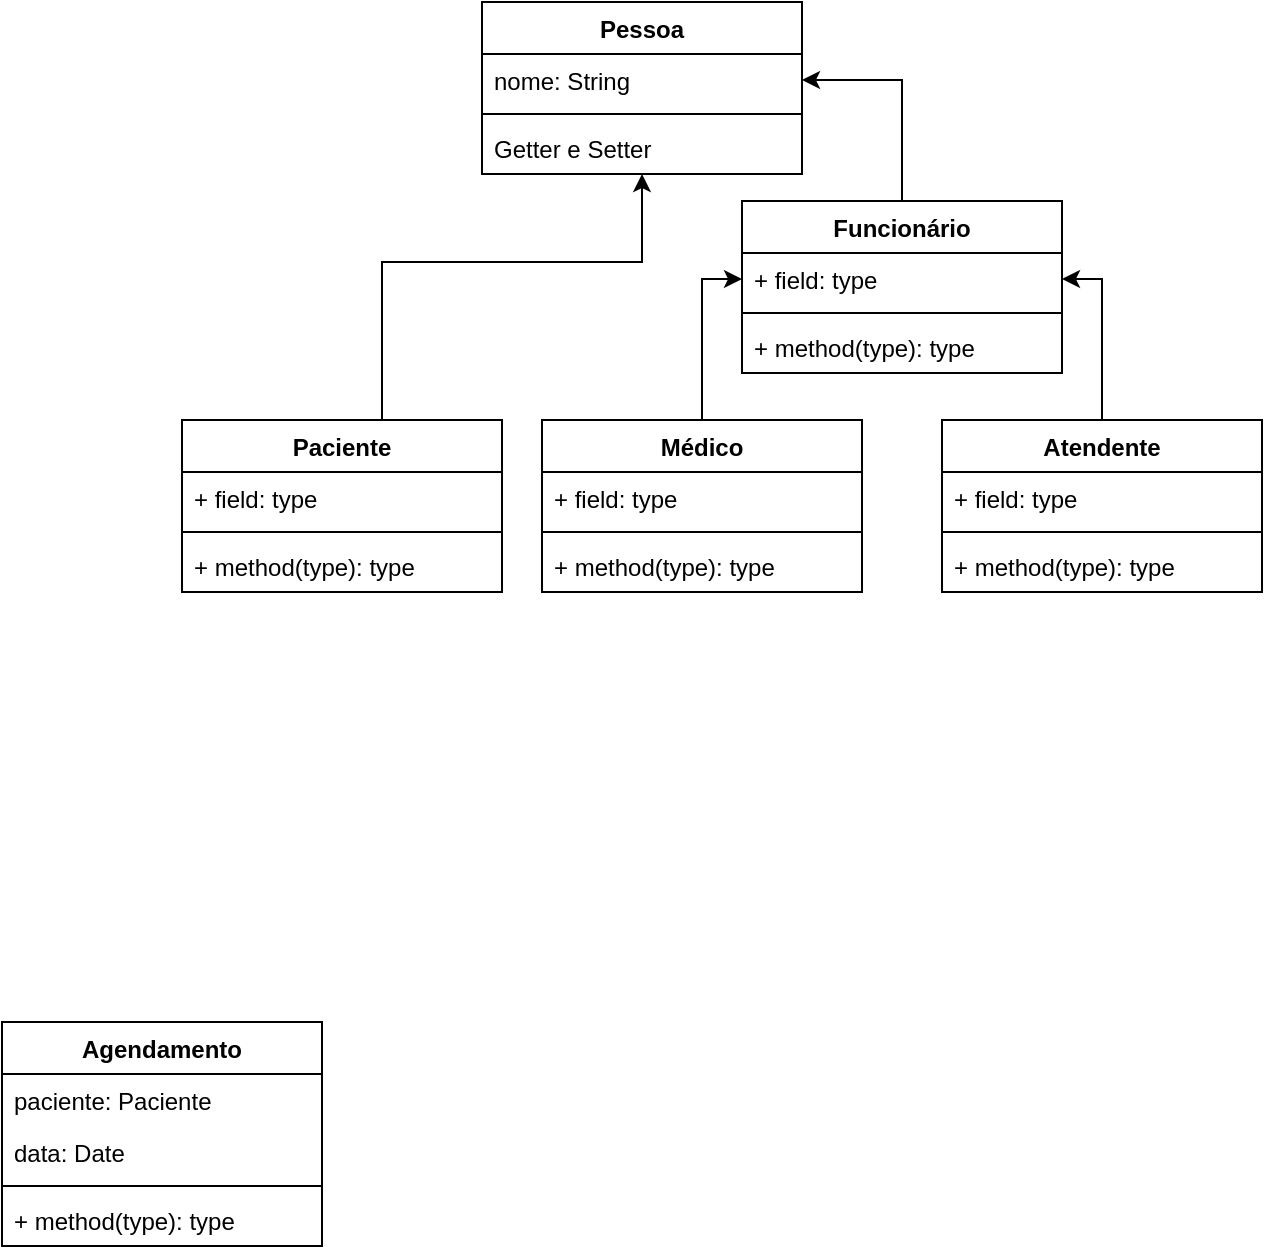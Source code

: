 <mxfile version="12.0.2" type="github" pages="1"><diagram id="ERxTOW4LmEn2Jtx4PXD8" name="Page-1"><mxGraphModel dx="1360" dy="802" grid="1" gridSize="10" guides="1" tooltips="1" connect="1" arrows="1" fold="1" page="1" pageScale="1" pageWidth="850" pageHeight="1100" math="0" shadow="0"><root><mxCell id="0"/><mxCell id="1" parent="0"/><mxCell id="YiNwjbArZB3FMrnhYyiu-1" value="Paciente" style="swimlane;fontStyle=1;align=center;verticalAlign=top;childLayout=stackLayout;horizontal=1;startSize=26;horizontalStack=0;resizeParent=1;resizeParentMax=0;resizeLast=0;collapsible=1;marginBottom=0;" parent="1" vertex="1"><mxGeometry x="260" y="289" width="160" height="86" as="geometry"/></mxCell><mxCell id="YiNwjbArZB3FMrnhYyiu-2" value="+ field: type" style="text;strokeColor=none;fillColor=none;align=left;verticalAlign=top;spacingLeft=4;spacingRight=4;overflow=hidden;rotatable=0;points=[[0,0.5],[1,0.5]];portConstraint=eastwest;" parent="YiNwjbArZB3FMrnhYyiu-1" vertex="1"><mxGeometry y="26" width="160" height="26" as="geometry"/></mxCell><mxCell id="YiNwjbArZB3FMrnhYyiu-3" value="" style="line;strokeWidth=1;fillColor=none;align=left;verticalAlign=middle;spacingTop=-1;spacingLeft=3;spacingRight=3;rotatable=0;labelPosition=right;points=[];portConstraint=eastwest;" parent="YiNwjbArZB3FMrnhYyiu-1" vertex="1"><mxGeometry y="52" width="160" height="8" as="geometry"/></mxCell><mxCell id="YiNwjbArZB3FMrnhYyiu-4" value="+ method(type): type" style="text;strokeColor=none;fillColor=none;align=left;verticalAlign=top;spacingLeft=4;spacingRight=4;overflow=hidden;rotatable=0;points=[[0,0.5],[1,0.5]];portConstraint=eastwest;" parent="YiNwjbArZB3FMrnhYyiu-1" vertex="1"><mxGeometry y="60" width="160" height="26" as="geometry"/></mxCell><mxCell id="YiNwjbArZB3FMrnhYyiu-6" value="Funcionário" style="swimlane;fontStyle=1;align=center;verticalAlign=top;childLayout=stackLayout;horizontal=1;startSize=26;horizontalStack=0;resizeParent=1;resizeParentMax=0;resizeLast=0;collapsible=1;marginBottom=0;" parent="1" vertex="1"><mxGeometry x="540" y="179.5" width="160" height="86" as="geometry"/></mxCell><mxCell id="YiNwjbArZB3FMrnhYyiu-7" value="+ field: type" style="text;strokeColor=none;fillColor=none;align=left;verticalAlign=top;spacingLeft=4;spacingRight=4;overflow=hidden;rotatable=0;points=[[0,0.5],[1,0.5]];portConstraint=eastwest;" parent="YiNwjbArZB3FMrnhYyiu-6" vertex="1"><mxGeometry y="26" width="160" height="26" as="geometry"/></mxCell><mxCell id="YiNwjbArZB3FMrnhYyiu-8" value="" style="line;strokeWidth=1;fillColor=none;align=left;verticalAlign=middle;spacingTop=-1;spacingLeft=3;spacingRight=3;rotatable=0;labelPosition=right;points=[];portConstraint=eastwest;" parent="YiNwjbArZB3FMrnhYyiu-6" vertex="1"><mxGeometry y="52" width="160" height="8" as="geometry"/></mxCell><mxCell id="YiNwjbArZB3FMrnhYyiu-9" value="+ method(type): type" style="text;strokeColor=none;fillColor=none;align=left;verticalAlign=top;spacingLeft=4;spacingRight=4;overflow=hidden;rotatable=0;points=[[0,0.5],[1,0.5]];portConstraint=eastwest;" parent="YiNwjbArZB3FMrnhYyiu-6" vertex="1"><mxGeometry y="60" width="160" height="26" as="geometry"/></mxCell><mxCell id="YiNwjbArZB3FMrnhYyiu-10" value="Médico" style="swimlane;fontStyle=1;align=center;verticalAlign=top;childLayout=stackLayout;horizontal=1;startSize=26;horizontalStack=0;resizeParent=1;resizeParentMax=0;resizeLast=0;collapsible=1;marginBottom=0;" parent="1" vertex="1"><mxGeometry x="440" y="289" width="160" height="86" as="geometry"/></mxCell><mxCell id="YiNwjbArZB3FMrnhYyiu-11" value="+ field: type" style="text;strokeColor=none;fillColor=none;align=left;verticalAlign=top;spacingLeft=4;spacingRight=4;overflow=hidden;rotatable=0;points=[[0,0.5],[1,0.5]];portConstraint=eastwest;" parent="YiNwjbArZB3FMrnhYyiu-10" vertex="1"><mxGeometry y="26" width="160" height="26" as="geometry"/></mxCell><mxCell id="YiNwjbArZB3FMrnhYyiu-12" value="" style="line;strokeWidth=1;fillColor=none;align=left;verticalAlign=middle;spacingTop=-1;spacingLeft=3;spacingRight=3;rotatable=0;labelPosition=right;points=[];portConstraint=eastwest;" parent="YiNwjbArZB3FMrnhYyiu-10" vertex="1"><mxGeometry y="52" width="160" height="8" as="geometry"/></mxCell><mxCell id="YiNwjbArZB3FMrnhYyiu-13" value="+ method(type): type" style="text;strokeColor=none;fillColor=none;align=left;verticalAlign=top;spacingLeft=4;spacingRight=4;overflow=hidden;rotatable=0;points=[[0,0.5],[1,0.5]];portConstraint=eastwest;" parent="YiNwjbArZB3FMrnhYyiu-10" vertex="1"><mxGeometry y="60" width="160" height="26" as="geometry"/></mxCell><mxCell id="YiNwjbArZB3FMrnhYyiu-14" value="Atendente" style="swimlane;fontStyle=1;align=center;verticalAlign=top;childLayout=stackLayout;horizontal=1;startSize=26;horizontalStack=0;resizeParent=1;resizeParentMax=0;resizeLast=0;collapsible=1;marginBottom=0;" parent="1" vertex="1"><mxGeometry x="640" y="289" width="160" height="86" as="geometry"/></mxCell><mxCell id="YiNwjbArZB3FMrnhYyiu-15" value="+ field: type" style="text;strokeColor=none;fillColor=none;align=left;verticalAlign=top;spacingLeft=4;spacingRight=4;overflow=hidden;rotatable=0;points=[[0,0.5],[1,0.5]];portConstraint=eastwest;" parent="YiNwjbArZB3FMrnhYyiu-14" vertex="1"><mxGeometry y="26" width="160" height="26" as="geometry"/></mxCell><mxCell id="YiNwjbArZB3FMrnhYyiu-16" value="" style="line;strokeWidth=1;fillColor=none;align=left;verticalAlign=middle;spacingTop=-1;spacingLeft=3;spacingRight=3;rotatable=0;labelPosition=right;points=[];portConstraint=eastwest;" parent="YiNwjbArZB3FMrnhYyiu-14" vertex="1"><mxGeometry y="52" width="160" height="8" as="geometry"/></mxCell><mxCell id="YiNwjbArZB3FMrnhYyiu-17" value="+ method(type): type" style="text;strokeColor=none;fillColor=none;align=left;verticalAlign=top;spacingLeft=4;spacingRight=4;overflow=hidden;rotatable=0;points=[[0,0.5],[1,0.5]];portConstraint=eastwest;" parent="YiNwjbArZB3FMrnhYyiu-14" vertex="1"><mxGeometry y="60" width="160" height="26" as="geometry"/></mxCell><mxCell id="YiNwjbArZB3FMrnhYyiu-18" style="edgeStyle=orthogonalEdgeStyle;rounded=0;orthogonalLoop=1;jettySize=auto;html=1;entryX=0;entryY=0.5;entryDx=0;entryDy=0;exitX=0.5;exitY=0;exitDx=0;exitDy=0;" parent="1" source="YiNwjbArZB3FMrnhYyiu-10" target="YiNwjbArZB3FMrnhYyiu-7" edge="1"><mxGeometry relative="1" as="geometry"><mxPoint x="510" y="280" as="sourcePoint"/></mxGeometry></mxCell><mxCell id="YiNwjbArZB3FMrnhYyiu-19" style="edgeStyle=orthogonalEdgeStyle;rounded=0;orthogonalLoop=1;jettySize=auto;html=1;exitX=0.5;exitY=0;exitDx=0;exitDy=0;entryX=1;entryY=0.5;entryDx=0;entryDy=0;" parent="1" source="YiNwjbArZB3FMrnhYyiu-14" target="YiNwjbArZB3FMrnhYyiu-7" edge="1"><mxGeometry relative="1" as="geometry"><mxPoint x="750" y="300" as="targetPoint"/></mxGeometry></mxCell><mxCell id="YiNwjbArZB3FMrnhYyiu-31" style="edgeStyle=orthogonalEdgeStyle;rounded=0;orthogonalLoop=1;jettySize=auto;html=1;entryX=0.481;entryY=1.038;entryDx=0;entryDy=0;entryPerimeter=0;" parent="1" edge="1"><mxGeometry relative="1" as="geometry"><mxPoint x="290" y="180" as="sourcePoint"/></mxGeometry></mxCell><mxCell id="YiNwjbArZB3FMrnhYyiu-25" value="Pessoa" style="swimlane;fontStyle=1;align=center;verticalAlign=top;childLayout=stackLayout;horizontal=1;startSize=26;horizontalStack=0;resizeParent=1;resizeParentMax=0;resizeLast=0;collapsible=1;marginBottom=0;" parent="1" vertex="1"><mxGeometry x="410" y="80" width="160" height="86" as="geometry"/></mxCell><mxCell id="YiNwjbArZB3FMrnhYyiu-26" value="nome: String" style="text;strokeColor=none;fillColor=none;align=left;verticalAlign=top;spacingLeft=4;spacingRight=4;overflow=hidden;rotatable=0;points=[[0,0.5],[1,0.5]];portConstraint=eastwest;" parent="YiNwjbArZB3FMrnhYyiu-25" vertex="1"><mxGeometry y="26" width="160" height="26" as="geometry"/></mxCell><mxCell id="YiNwjbArZB3FMrnhYyiu-27" value="" style="line;strokeWidth=1;fillColor=none;align=left;verticalAlign=middle;spacingTop=-1;spacingLeft=3;spacingRight=3;rotatable=0;labelPosition=right;points=[];portConstraint=eastwest;" parent="YiNwjbArZB3FMrnhYyiu-25" vertex="1"><mxGeometry y="52" width="160" height="8" as="geometry"/></mxCell><mxCell id="YiNwjbArZB3FMrnhYyiu-28" value="Getter e Setter" style="text;strokeColor=none;fillColor=none;align=left;verticalAlign=top;spacingLeft=4;spacingRight=4;overflow=hidden;rotatable=0;points=[[0,0.5],[1,0.5]];portConstraint=eastwest;" parent="YiNwjbArZB3FMrnhYyiu-25" vertex="1"><mxGeometry y="60" width="160" height="26" as="geometry"/></mxCell><mxCell id="YiNwjbArZB3FMrnhYyiu-32" style="edgeStyle=orthogonalEdgeStyle;rounded=0;orthogonalLoop=1;jettySize=auto;html=1;endArrow=classic;endFill=1;entryX=1;entryY=-0.154;entryDx=0;entryDy=0;entryPerimeter=0;exitX=0.5;exitY=0;exitDx=0;exitDy=0;" parent="1" source="YiNwjbArZB3FMrnhYyiu-6" edge="1"><mxGeometry relative="1" as="geometry"><mxPoint x="660" y="100" as="sourcePoint"/></mxGeometry></mxCell><mxCell id="kkrhO_iiVOQ5o2gabd01-9" value="Agendamento" style="swimlane;fontStyle=1;align=center;verticalAlign=top;childLayout=stackLayout;horizontal=1;startSize=26;horizontalStack=0;resizeParent=1;resizeParentMax=0;resizeLast=0;collapsible=1;marginBottom=0;" vertex="1" parent="1"><mxGeometry x="170" y="590" width="160" height="112" as="geometry"/></mxCell><mxCell id="kkrhO_iiVOQ5o2gabd01-17" value="paciente: Paciente" style="text;strokeColor=none;fillColor=none;align=left;verticalAlign=top;spacingLeft=4;spacingRight=4;overflow=hidden;rotatable=0;points=[[0,0.5],[1,0.5]];portConstraint=eastwest;" vertex="1" parent="kkrhO_iiVOQ5o2gabd01-9"><mxGeometry y="26" width="160" height="26" as="geometry"/></mxCell><mxCell id="kkrhO_iiVOQ5o2gabd01-10" value="data: Date" style="text;strokeColor=none;fillColor=none;align=left;verticalAlign=top;spacingLeft=4;spacingRight=4;overflow=hidden;rotatable=0;points=[[0,0.5],[1,0.5]];portConstraint=eastwest;" vertex="1" parent="kkrhO_iiVOQ5o2gabd01-9"><mxGeometry y="52" width="160" height="26" as="geometry"/></mxCell><mxCell id="kkrhO_iiVOQ5o2gabd01-11" value="" style="line;strokeWidth=1;fillColor=none;align=left;verticalAlign=middle;spacingTop=-1;spacingLeft=3;spacingRight=3;rotatable=0;labelPosition=right;points=[];portConstraint=eastwest;" vertex="1" parent="kkrhO_iiVOQ5o2gabd01-9"><mxGeometry y="78" width="160" height="8" as="geometry"/></mxCell><mxCell id="kkrhO_iiVOQ5o2gabd01-12" value="+ method(type): type" style="text;strokeColor=none;fillColor=none;align=left;verticalAlign=top;spacingLeft=4;spacingRight=4;overflow=hidden;rotatable=0;points=[[0,0.5],[1,0.5]];portConstraint=eastwest;" vertex="1" parent="kkrhO_iiVOQ5o2gabd01-9"><mxGeometry y="86" width="160" height="26" as="geometry"/></mxCell><mxCell id="WihpuwNDubsqD6DP3iCr-3" style="edgeStyle=orthogonalEdgeStyle;rounded=0;orthogonalLoop=1;jettySize=auto;html=1;entryX=1;entryY=0.5;entryDx=0;entryDy=0;exitX=0.5;exitY=0;exitDx=0;exitDy=0;" edge="1" parent="1" source="YiNwjbArZB3FMrnhYyiu-6" target="YiNwjbArZB3FMrnhYyiu-26"><mxGeometry relative="1" as="geometry"><mxPoint x="630" y="215" as="sourcePoint"/><mxPoint x="650" y="117" as="targetPoint"/></mxGeometry></mxCell><mxCell id="WihpuwNDubsqD6DP3iCr-4" style="edgeStyle=orthogonalEdgeStyle;rounded=0;orthogonalLoop=1;jettySize=auto;html=1;exitX=0.5;exitY=0;exitDx=0;exitDy=0;" edge="1" parent="1" source="YiNwjbArZB3FMrnhYyiu-1" target="YiNwjbArZB3FMrnhYyiu-28"><mxGeometry relative="1" as="geometry"><mxPoint x="630" y="263" as="sourcePoint"/><mxPoint x="580" y="129" as="targetPoint"/><Array as="points"><mxPoint x="360" y="210"/><mxPoint x="490" y="210"/></Array></mxGeometry></mxCell></root></mxGraphModel></diagram></mxfile>